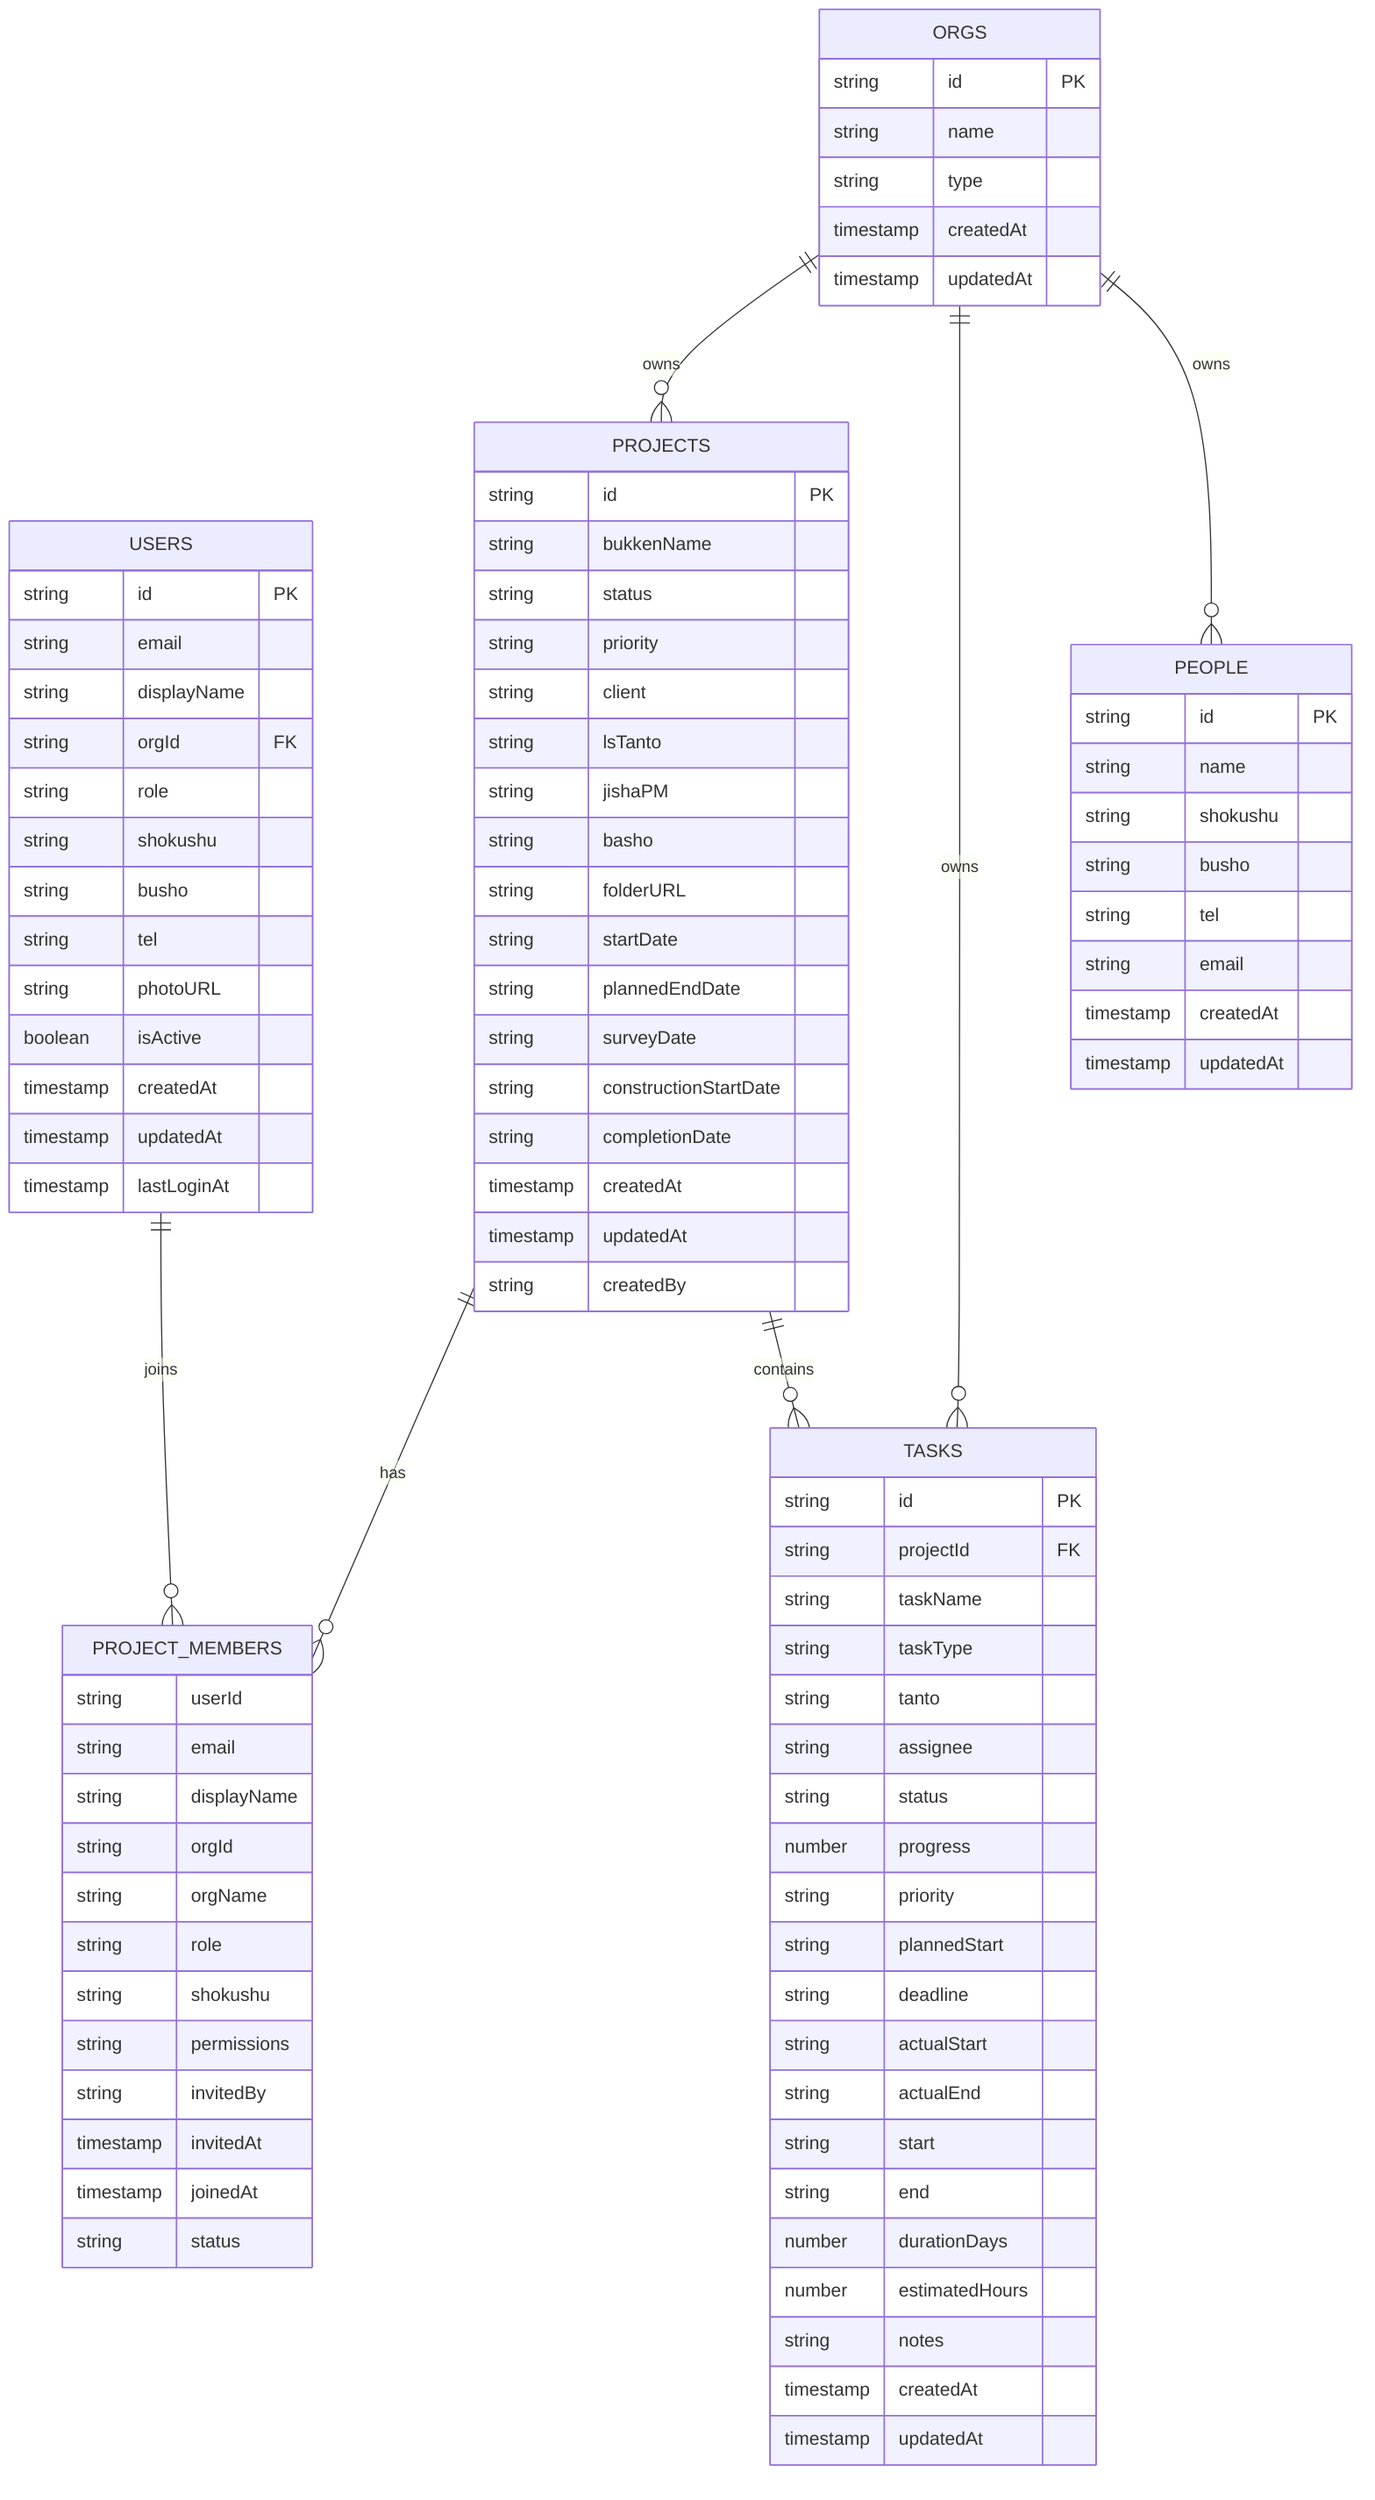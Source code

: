 %% Compass Database Structure (Firestore)

erDiagram
    USERS ||--o{ PROJECT_MEMBERS : joins
    USERS {
        string id PK
        string email
        string displayName
        string orgId FK
        string role
        string shokushu
        string busho
        string tel
        string photoURL
        boolean isActive
        timestamp createdAt
        timestamp updatedAt
        timestamp lastLoginAt
    }

    ORGS ||--o{ PROJECTS : owns
    ORGS ||--o{ TASKS : owns
    ORGS ||--o{ PEOPLE : owns
    ORGS {
        string id PK
        string name
        string type
        timestamp createdAt
        timestamp updatedAt
    }

    PROJECTS ||--o{ PROJECT_MEMBERS : has
    PROJECTS ||--o{ TASKS : contains
    PROJECTS {
        string id PK
        string bukkenName
        string status
        string priority
        string client
        string lsTanto
        string jishaPM
        string basho
        string folderURL
        string startDate
        string plannedEndDate
        string surveyDate
        string constructionStartDate
        string completionDate
        timestamp createdAt
        timestamp updatedAt
        string createdBy
    }

    PROJECT_MEMBERS {
        string userId
        string email
        string displayName
        string orgId
        string orgName
        string role
        string shokushu
        string permissions
        string invitedBy
        timestamp invitedAt
        timestamp joinedAt
        string status
    }

    TASKS {
        string id PK
        string projectId FK
        string taskName
        string taskType
        string tanto
        string assignee
        string status
        number progress
        string priority
        string plannedStart
        string deadline
        string actualStart
        string actualEnd
        string start
        string end
        number durationDays
        number estimatedHours
        string notes
        timestamp createdAt
        timestamp updatedAt
    }

    PEOPLE {
        string id PK
        string name
        string shokushu
        string busho
        string tel
        string email
        timestamp createdAt
        timestamp updatedAt
    }